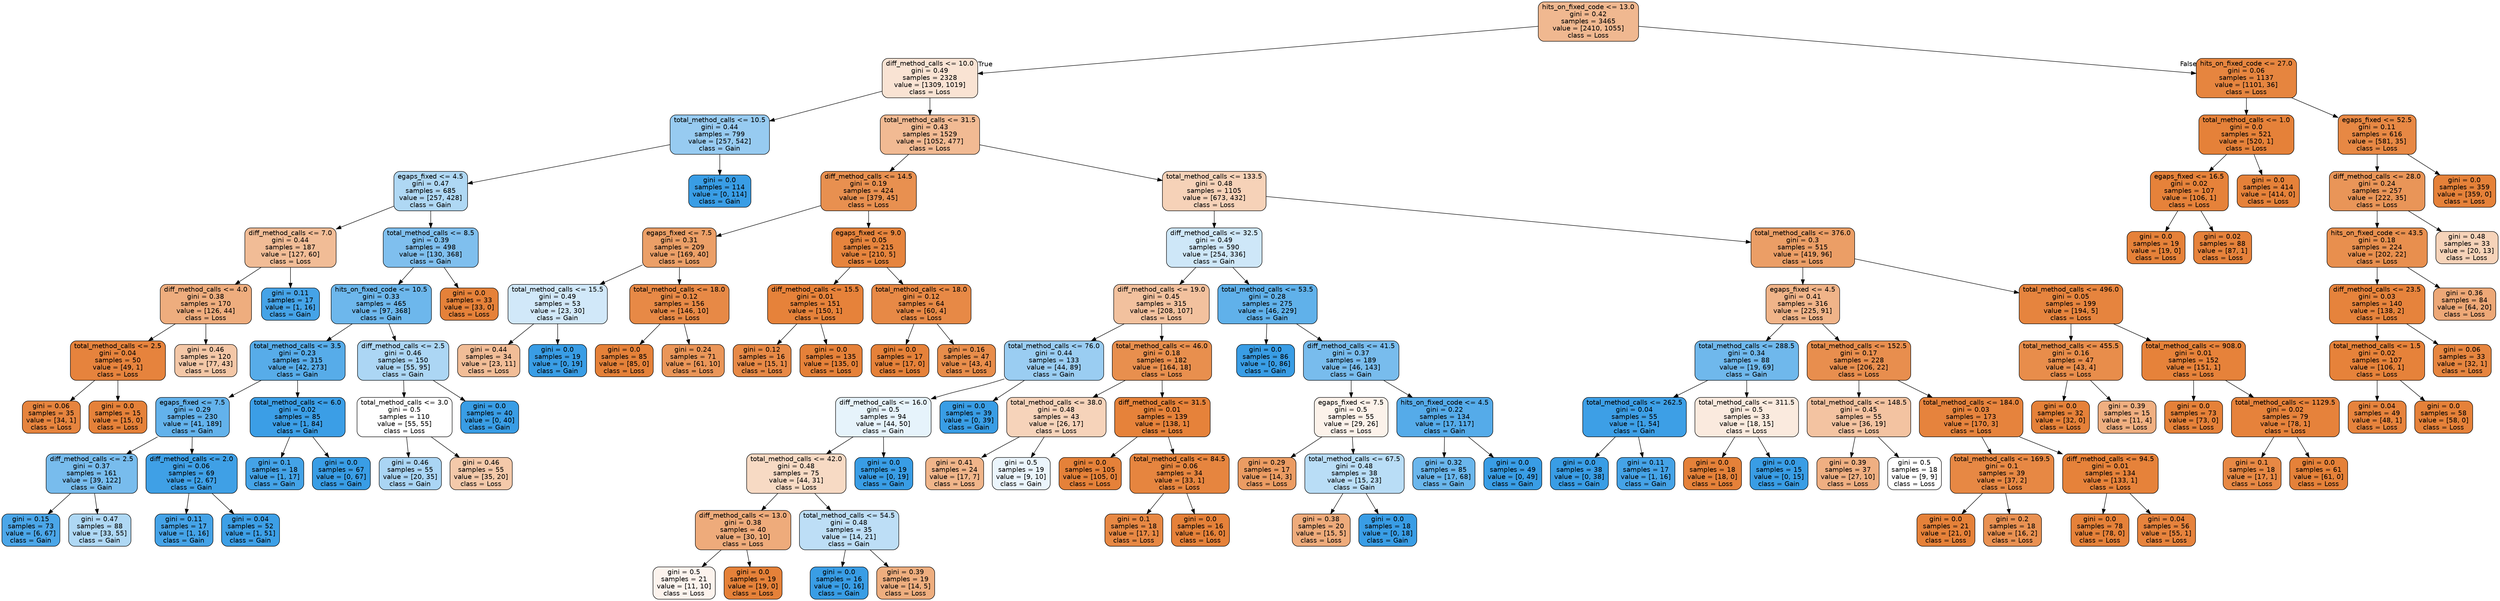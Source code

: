 digraph Tree {
node [shape=box, style="filled, rounded", color="black", fontname=helvetica] ;
edge [fontname=helvetica] ;
0 [label="hits_on_fixed_code <= 13.0\ngini = 0.42\nsamples = 3465\nvalue = [2410, 1055]\nclass = Loss", fillcolor="#e581398f"] ;
1 [label="diff_method_calls <= 10.0\ngini = 0.49\nsamples = 2328\nvalue = [1309, 1019]\nclass = Loss", fillcolor="#e5813938"] ;
0 -> 1 [labeldistance=2.5, labelangle=45, headlabel="True"] ;
2 [label="total_method_calls <= 10.5\ngini = 0.44\nsamples = 799\nvalue = [257, 542]\nclass = Gain", fillcolor="#399de586"] ;
1 -> 2 ;
3 [label="egaps_fixed <= 4.5\ngini = 0.47\nsamples = 685\nvalue = [257, 428]\nclass = Gain", fillcolor="#399de566"] ;
2 -> 3 ;
4 [label="diff_method_calls <= 7.0\ngini = 0.44\nsamples = 187\nvalue = [127, 60]\nclass = Loss", fillcolor="#e5813987"] ;
3 -> 4 ;
5 [label="diff_method_calls <= 4.0\ngini = 0.38\nsamples = 170\nvalue = [126, 44]\nclass = Loss", fillcolor="#e58139a6"] ;
4 -> 5 ;
6 [label="total_method_calls <= 2.5\ngini = 0.04\nsamples = 50\nvalue = [49, 1]\nclass = Loss", fillcolor="#e58139fa"] ;
5 -> 6 ;
7 [label="gini = 0.06\nsamples = 35\nvalue = [34, 1]\nclass = Loss", fillcolor="#e58139f8"] ;
6 -> 7 ;
8 [label="gini = 0.0\nsamples = 15\nvalue = [15, 0]\nclass = Loss", fillcolor="#e58139ff"] ;
6 -> 8 ;
9 [label="gini = 0.46\nsamples = 120\nvalue = [77, 43]\nclass = Loss", fillcolor="#e5813971"] ;
5 -> 9 ;
10 [label="gini = 0.11\nsamples = 17\nvalue = [1, 16]\nclass = Gain", fillcolor="#399de5ef"] ;
4 -> 10 ;
11 [label="total_method_calls <= 8.5\ngini = 0.39\nsamples = 498\nvalue = [130, 368]\nclass = Gain", fillcolor="#399de5a5"] ;
3 -> 11 ;
12 [label="hits_on_fixed_code <= 10.5\ngini = 0.33\nsamples = 465\nvalue = [97, 368]\nclass = Gain", fillcolor="#399de5bc"] ;
11 -> 12 ;
13 [label="total_method_calls <= 3.5\ngini = 0.23\nsamples = 315\nvalue = [42, 273]\nclass = Gain", fillcolor="#399de5d8"] ;
12 -> 13 ;
14 [label="egaps_fixed <= 7.5\ngini = 0.29\nsamples = 230\nvalue = [41, 189]\nclass = Gain", fillcolor="#399de5c8"] ;
13 -> 14 ;
15 [label="diff_method_calls <= 2.5\ngini = 0.37\nsamples = 161\nvalue = [39, 122]\nclass = Gain", fillcolor="#399de5ad"] ;
14 -> 15 ;
16 [label="gini = 0.15\nsamples = 73\nvalue = [6, 67]\nclass = Gain", fillcolor="#399de5e8"] ;
15 -> 16 ;
17 [label="gini = 0.47\nsamples = 88\nvalue = [33, 55]\nclass = Gain", fillcolor="#399de566"] ;
15 -> 17 ;
18 [label="diff_method_calls <= 2.0\ngini = 0.06\nsamples = 69\nvalue = [2, 67]\nclass = Gain", fillcolor="#399de5f7"] ;
14 -> 18 ;
19 [label="gini = 0.11\nsamples = 17\nvalue = [1, 16]\nclass = Gain", fillcolor="#399de5ef"] ;
18 -> 19 ;
20 [label="gini = 0.04\nsamples = 52\nvalue = [1, 51]\nclass = Gain", fillcolor="#399de5fa"] ;
18 -> 20 ;
21 [label="total_method_calls <= 6.0\ngini = 0.02\nsamples = 85\nvalue = [1, 84]\nclass = Gain", fillcolor="#399de5fc"] ;
13 -> 21 ;
22 [label="gini = 0.1\nsamples = 18\nvalue = [1, 17]\nclass = Gain", fillcolor="#399de5f0"] ;
21 -> 22 ;
23 [label="gini = 0.0\nsamples = 67\nvalue = [0, 67]\nclass = Gain", fillcolor="#399de5ff"] ;
21 -> 23 ;
24 [label="diff_method_calls <= 2.5\ngini = 0.46\nsamples = 150\nvalue = [55, 95]\nclass = Gain", fillcolor="#399de56b"] ;
12 -> 24 ;
25 [label="total_method_calls <= 3.0\ngini = 0.5\nsamples = 110\nvalue = [55, 55]\nclass = Loss", fillcolor="#e5813900"] ;
24 -> 25 ;
26 [label="gini = 0.46\nsamples = 55\nvalue = [20, 35]\nclass = Gain", fillcolor="#399de56d"] ;
25 -> 26 ;
27 [label="gini = 0.46\nsamples = 55\nvalue = [35, 20]\nclass = Loss", fillcolor="#e581396d"] ;
25 -> 27 ;
28 [label="gini = 0.0\nsamples = 40\nvalue = [0, 40]\nclass = Gain", fillcolor="#399de5ff"] ;
24 -> 28 ;
29 [label="gini = 0.0\nsamples = 33\nvalue = [33, 0]\nclass = Loss", fillcolor="#e58139ff"] ;
11 -> 29 ;
30 [label="gini = 0.0\nsamples = 114\nvalue = [0, 114]\nclass = Gain", fillcolor="#399de5ff"] ;
2 -> 30 ;
31 [label="total_method_calls <= 31.5\ngini = 0.43\nsamples = 1529\nvalue = [1052, 477]\nclass = Loss", fillcolor="#e581398b"] ;
1 -> 31 ;
32 [label="diff_method_calls <= 14.5\ngini = 0.19\nsamples = 424\nvalue = [379, 45]\nclass = Loss", fillcolor="#e58139e1"] ;
31 -> 32 ;
33 [label="egaps_fixed <= 7.5\ngini = 0.31\nsamples = 209\nvalue = [169, 40]\nclass = Loss", fillcolor="#e58139c3"] ;
32 -> 33 ;
34 [label="total_method_calls <= 15.5\ngini = 0.49\nsamples = 53\nvalue = [23, 30]\nclass = Gain", fillcolor="#399de53b"] ;
33 -> 34 ;
35 [label="gini = 0.44\nsamples = 34\nvalue = [23, 11]\nclass = Loss", fillcolor="#e5813985"] ;
34 -> 35 ;
36 [label="gini = 0.0\nsamples = 19\nvalue = [0, 19]\nclass = Gain", fillcolor="#399de5ff"] ;
34 -> 36 ;
37 [label="total_method_calls <= 18.0\ngini = 0.12\nsamples = 156\nvalue = [146, 10]\nclass = Loss", fillcolor="#e58139ee"] ;
33 -> 37 ;
38 [label="gini = 0.0\nsamples = 85\nvalue = [85, 0]\nclass = Loss", fillcolor="#e58139ff"] ;
37 -> 38 ;
39 [label="gini = 0.24\nsamples = 71\nvalue = [61, 10]\nclass = Loss", fillcolor="#e58139d5"] ;
37 -> 39 ;
40 [label="egaps_fixed <= 9.0\ngini = 0.05\nsamples = 215\nvalue = [210, 5]\nclass = Loss", fillcolor="#e58139f9"] ;
32 -> 40 ;
41 [label="diff_method_calls <= 15.5\ngini = 0.01\nsamples = 151\nvalue = [150, 1]\nclass = Loss", fillcolor="#e58139fd"] ;
40 -> 41 ;
42 [label="gini = 0.12\nsamples = 16\nvalue = [15, 1]\nclass = Loss", fillcolor="#e58139ee"] ;
41 -> 42 ;
43 [label="gini = 0.0\nsamples = 135\nvalue = [135, 0]\nclass = Loss", fillcolor="#e58139ff"] ;
41 -> 43 ;
44 [label="total_method_calls <= 18.0\ngini = 0.12\nsamples = 64\nvalue = [60, 4]\nclass = Loss", fillcolor="#e58139ee"] ;
40 -> 44 ;
45 [label="gini = 0.0\nsamples = 17\nvalue = [17, 0]\nclass = Loss", fillcolor="#e58139ff"] ;
44 -> 45 ;
46 [label="gini = 0.16\nsamples = 47\nvalue = [43, 4]\nclass = Loss", fillcolor="#e58139e7"] ;
44 -> 46 ;
47 [label="total_method_calls <= 133.5\ngini = 0.48\nsamples = 1105\nvalue = [673, 432]\nclass = Loss", fillcolor="#e581395b"] ;
31 -> 47 ;
48 [label="diff_method_calls <= 32.5\ngini = 0.49\nsamples = 590\nvalue = [254, 336]\nclass = Gain", fillcolor="#399de53e"] ;
47 -> 48 ;
49 [label="diff_method_calls <= 19.0\ngini = 0.45\nsamples = 315\nvalue = [208, 107]\nclass = Loss", fillcolor="#e581397c"] ;
48 -> 49 ;
50 [label="total_method_calls <= 76.0\ngini = 0.44\nsamples = 133\nvalue = [44, 89]\nclass = Gain", fillcolor="#399de581"] ;
49 -> 50 ;
51 [label="diff_method_calls <= 16.0\ngini = 0.5\nsamples = 94\nvalue = [44, 50]\nclass = Gain", fillcolor="#399de51f"] ;
50 -> 51 ;
52 [label="total_method_calls <= 42.0\ngini = 0.48\nsamples = 75\nvalue = [44, 31]\nclass = Loss", fillcolor="#e581394b"] ;
51 -> 52 ;
53 [label="diff_method_calls <= 13.0\ngini = 0.38\nsamples = 40\nvalue = [30, 10]\nclass = Loss", fillcolor="#e58139aa"] ;
52 -> 53 ;
54 [label="gini = 0.5\nsamples = 21\nvalue = [11, 10]\nclass = Loss", fillcolor="#e5813917"] ;
53 -> 54 ;
55 [label="gini = 0.0\nsamples = 19\nvalue = [19, 0]\nclass = Loss", fillcolor="#e58139ff"] ;
53 -> 55 ;
56 [label="total_method_calls <= 54.5\ngini = 0.48\nsamples = 35\nvalue = [14, 21]\nclass = Gain", fillcolor="#399de555"] ;
52 -> 56 ;
57 [label="gini = 0.0\nsamples = 16\nvalue = [0, 16]\nclass = Gain", fillcolor="#399de5ff"] ;
56 -> 57 ;
58 [label="gini = 0.39\nsamples = 19\nvalue = [14, 5]\nclass = Loss", fillcolor="#e58139a4"] ;
56 -> 58 ;
59 [label="gini = 0.0\nsamples = 19\nvalue = [0, 19]\nclass = Gain", fillcolor="#399de5ff"] ;
51 -> 59 ;
60 [label="gini = 0.0\nsamples = 39\nvalue = [0, 39]\nclass = Gain", fillcolor="#399de5ff"] ;
50 -> 60 ;
61 [label="total_method_calls <= 46.0\ngini = 0.18\nsamples = 182\nvalue = [164, 18]\nclass = Loss", fillcolor="#e58139e3"] ;
49 -> 61 ;
62 [label="total_method_calls <= 38.0\ngini = 0.48\nsamples = 43\nvalue = [26, 17]\nclass = Loss", fillcolor="#e5813958"] ;
61 -> 62 ;
63 [label="gini = 0.41\nsamples = 24\nvalue = [17, 7]\nclass = Loss", fillcolor="#e5813996"] ;
62 -> 63 ;
64 [label="gini = 0.5\nsamples = 19\nvalue = [9, 10]\nclass = Gain", fillcolor="#399de519"] ;
62 -> 64 ;
65 [label="diff_method_calls <= 31.5\ngini = 0.01\nsamples = 139\nvalue = [138, 1]\nclass = Loss", fillcolor="#e58139fd"] ;
61 -> 65 ;
66 [label="gini = 0.0\nsamples = 105\nvalue = [105, 0]\nclass = Loss", fillcolor="#e58139ff"] ;
65 -> 66 ;
67 [label="total_method_calls <= 84.5\ngini = 0.06\nsamples = 34\nvalue = [33, 1]\nclass = Loss", fillcolor="#e58139f7"] ;
65 -> 67 ;
68 [label="gini = 0.1\nsamples = 18\nvalue = [17, 1]\nclass = Loss", fillcolor="#e58139f0"] ;
67 -> 68 ;
69 [label="gini = 0.0\nsamples = 16\nvalue = [16, 0]\nclass = Loss", fillcolor="#e58139ff"] ;
67 -> 69 ;
70 [label="total_method_calls <= 53.5\ngini = 0.28\nsamples = 275\nvalue = [46, 229]\nclass = Gain", fillcolor="#399de5cc"] ;
48 -> 70 ;
71 [label="gini = 0.0\nsamples = 86\nvalue = [0, 86]\nclass = Gain", fillcolor="#399de5ff"] ;
70 -> 71 ;
72 [label="diff_method_calls <= 41.5\ngini = 0.37\nsamples = 189\nvalue = [46, 143]\nclass = Gain", fillcolor="#399de5ad"] ;
70 -> 72 ;
73 [label="egaps_fixed <= 7.5\ngini = 0.5\nsamples = 55\nvalue = [29, 26]\nclass = Loss", fillcolor="#e581391a"] ;
72 -> 73 ;
74 [label="gini = 0.29\nsamples = 17\nvalue = [14, 3]\nclass = Loss", fillcolor="#e58139c8"] ;
73 -> 74 ;
75 [label="total_method_calls <= 67.5\ngini = 0.48\nsamples = 38\nvalue = [15, 23]\nclass = Gain", fillcolor="#399de559"] ;
73 -> 75 ;
76 [label="gini = 0.38\nsamples = 20\nvalue = [15, 5]\nclass = Loss", fillcolor="#e58139aa"] ;
75 -> 76 ;
77 [label="gini = 0.0\nsamples = 18\nvalue = [0, 18]\nclass = Gain", fillcolor="#399de5ff"] ;
75 -> 77 ;
78 [label="hits_on_fixed_code <= 4.5\ngini = 0.22\nsamples = 134\nvalue = [17, 117]\nclass = Gain", fillcolor="#399de5da"] ;
72 -> 78 ;
79 [label="gini = 0.32\nsamples = 85\nvalue = [17, 68]\nclass = Gain", fillcolor="#399de5bf"] ;
78 -> 79 ;
80 [label="gini = 0.0\nsamples = 49\nvalue = [0, 49]\nclass = Gain", fillcolor="#399de5ff"] ;
78 -> 80 ;
81 [label="total_method_calls <= 376.0\ngini = 0.3\nsamples = 515\nvalue = [419, 96]\nclass = Loss", fillcolor="#e58139c5"] ;
47 -> 81 ;
82 [label="egaps_fixed <= 4.5\ngini = 0.41\nsamples = 316\nvalue = [225, 91]\nclass = Loss", fillcolor="#e5813998"] ;
81 -> 82 ;
83 [label="total_method_calls <= 288.5\ngini = 0.34\nsamples = 88\nvalue = [19, 69]\nclass = Gain", fillcolor="#399de5b9"] ;
82 -> 83 ;
84 [label="total_method_calls <= 262.5\ngini = 0.04\nsamples = 55\nvalue = [1, 54]\nclass = Gain", fillcolor="#399de5fa"] ;
83 -> 84 ;
85 [label="gini = 0.0\nsamples = 38\nvalue = [0, 38]\nclass = Gain", fillcolor="#399de5ff"] ;
84 -> 85 ;
86 [label="gini = 0.11\nsamples = 17\nvalue = [1, 16]\nclass = Gain", fillcolor="#399de5ef"] ;
84 -> 86 ;
87 [label="total_method_calls <= 311.5\ngini = 0.5\nsamples = 33\nvalue = [18, 15]\nclass = Loss", fillcolor="#e581392a"] ;
83 -> 87 ;
88 [label="gini = 0.0\nsamples = 18\nvalue = [18, 0]\nclass = Loss", fillcolor="#e58139ff"] ;
87 -> 88 ;
89 [label="gini = 0.0\nsamples = 15\nvalue = [0, 15]\nclass = Gain", fillcolor="#399de5ff"] ;
87 -> 89 ;
90 [label="total_method_calls <= 152.5\ngini = 0.17\nsamples = 228\nvalue = [206, 22]\nclass = Loss", fillcolor="#e58139e4"] ;
82 -> 90 ;
91 [label="total_method_calls <= 148.5\ngini = 0.45\nsamples = 55\nvalue = [36, 19]\nclass = Loss", fillcolor="#e5813978"] ;
90 -> 91 ;
92 [label="gini = 0.39\nsamples = 37\nvalue = [27, 10]\nclass = Loss", fillcolor="#e58139a1"] ;
91 -> 92 ;
93 [label="gini = 0.5\nsamples = 18\nvalue = [9, 9]\nclass = Loss", fillcolor="#e5813900"] ;
91 -> 93 ;
94 [label="total_method_calls <= 184.0\ngini = 0.03\nsamples = 173\nvalue = [170, 3]\nclass = Loss", fillcolor="#e58139fa"] ;
90 -> 94 ;
95 [label="total_method_calls <= 169.5\ngini = 0.1\nsamples = 39\nvalue = [37, 2]\nclass = Loss", fillcolor="#e58139f1"] ;
94 -> 95 ;
96 [label="gini = 0.0\nsamples = 21\nvalue = [21, 0]\nclass = Loss", fillcolor="#e58139ff"] ;
95 -> 96 ;
97 [label="gini = 0.2\nsamples = 18\nvalue = [16, 2]\nclass = Loss", fillcolor="#e58139df"] ;
95 -> 97 ;
98 [label="diff_method_calls <= 94.5\ngini = 0.01\nsamples = 134\nvalue = [133, 1]\nclass = Loss", fillcolor="#e58139fd"] ;
94 -> 98 ;
99 [label="gini = 0.0\nsamples = 78\nvalue = [78, 0]\nclass = Loss", fillcolor="#e58139ff"] ;
98 -> 99 ;
100 [label="gini = 0.04\nsamples = 56\nvalue = [55, 1]\nclass = Loss", fillcolor="#e58139fa"] ;
98 -> 100 ;
101 [label="total_method_calls <= 496.0\ngini = 0.05\nsamples = 199\nvalue = [194, 5]\nclass = Loss", fillcolor="#e58139f8"] ;
81 -> 101 ;
102 [label="total_method_calls <= 455.5\ngini = 0.16\nsamples = 47\nvalue = [43, 4]\nclass = Loss", fillcolor="#e58139e7"] ;
101 -> 102 ;
103 [label="gini = 0.0\nsamples = 32\nvalue = [32, 0]\nclass = Loss", fillcolor="#e58139ff"] ;
102 -> 103 ;
104 [label="gini = 0.39\nsamples = 15\nvalue = [11, 4]\nclass = Loss", fillcolor="#e58139a2"] ;
102 -> 104 ;
105 [label="total_method_calls <= 908.0\ngini = 0.01\nsamples = 152\nvalue = [151, 1]\nclass = Loss", fillcolor="#e58139fd"] ;
101 -> 105 ;
106 [label="gini = 0.0\nsamples = 73\nvalue = [73, 0]\nclass = Loss", fillcolor="#e58139ff"] ;
105 -> 106 ;
107 [label="total_method_calls <= 1129.5\ngini = 0.02\nsamples = 79\nvalue = [78, 1]\nclass = Loss", fillcolor="#e58139fc"] ;
105 -> 107 ;
108 [label="gini = 0.1\nsamples = 18\nvalue = [17, 1]\nclass = Loss", fillcolor="#e58139f0"] ;
107 -> 108 ;
109 [label="gini = 0.0\nsamples = 61\nvalue = [61, 0]\nclass = Loss", fillcolor="#e58139ff"] ;
107 -> 109 ;
110 [label="hits_on_fixed_code <= 27.0\ngini = 0.06\nsamples = 1137\nvalue = [1101, 36]\nclass = Loss", fillcolor="#e58139f7"] ;
0 -> 110 [labeldistance=2.5, labelangle=-45, headlabel="False"] ;
111 [label="total_method_calls <= 1.0\ngini = 0.0\nsamples = 521\nvalue = [520, 1]\nclass = Loss", fillcolor="#e58139ff"] ;
110 -> 111 ;
112 [label="egaps_fixed <= 16.5\ngini = 0.02\nsamples = 107\nvalue = [106, 1]\nclass = Loss", fillcolor="#e58139fd"] ;
111 -> 112 ;
113 [label="gini = 0.0\nsamples = 19\nvalue = [19, 0]\nclass = Loss", fillcolor="#e58139ff"] ;
112 -> 113 ;
114 [label="gini = 0.02\nsamples = 88\nvalue = [87, 1]\nclass = Loss", fillcolor="#e58139fc"] ;
112 -> 114 ;
115 [label="gini = 0.0\nsamples = 414\nvalue = [414, 0]\nclass = Loss", fillcolor="#e58139ff"] ;
111 -> 115 ;
116 [label="egaps_fixed <= 52.5\ngini = 0.11\nsamples = 616\nvalue = [581, 35]\nclass = Loss", fillcolor="#e58139f0"] ;
110 -> 116 ;
117 [label="diff_method_calls <= 28.0\ngini = 0.24\nsamples = 257\nvalue = [222, 35]\nclass = Loss", fillcolor="#e58139d7"] ;
116 -> 117 ;
118 [label="hits_on_fixed_code <= 43.5\ngini = 0.18\nsamples = 224\nvalue = [202, 22]\nclass = Loss", fillcolor="#e58139e3"] ;
117 -> 118 ;
119 [label="diff_method_calls <= 23.5\ngini = 0.03\nsamples = 140\nvalue = [138, 2]\nclass = Loss", fillcolor="#e58139fb"] ;
118 -> 119 ;
120 [label="total_method_calls <= 1.5\ngini = 0.02\nsamples = 107\nvalue = [106, 1]\nclass = Loss", fillcolor="#e58139fd"] ;
119 -> 120 ;
121 [label="gini = 0.04\nsamples = 49\nvalue = [48, 1]\nclass = Loss", fillcolor="#e58139fa"] ;
120 -> 121 ;
122 [label="gini = 0.0\nsamples = 58\nvalue = [58, 0]\nclass = Loss", fillcolor="#e58139ff"] ;
120 -> 122 ;
123 [label="gini = 0.06\nsamples = 33\nvalue = [32, 1]\nclass = Loss", fillcolor="#e58139f7"] ;
119 -> 123 ;
124 [label="gini = 0.36\nsamples = 84\nvalue = [64, 20]\nclass = Loss", fillcolor="#e58139af"] ;
118 -> 124 ;
125 [label="gini = 0.48\nsamples = 33\nvalue = [20, 13]\nclass = Loss", fillcolor="#e5813959"] ;
117 -> 125 ;
126 [label="gini = 0.0\nsamples = 359\nvalue = [359, 0]\nclass = Loss", fillcolor="#e58139ff"] ;
116 -> 126 ;
}